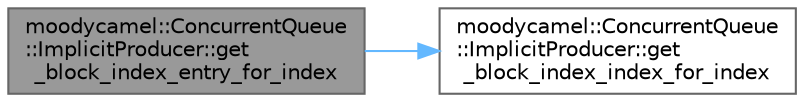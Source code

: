 digraph "moodycamel::ConcurrentQueue::ImplicitProducer::get_block_index_entry_for_index"
{
 // INTERACTIVE_SVG=YES
 // LATEX_PDF_SIZE
  bgcolor="transparent";
  edge [fontname=Helvetica,fontsize=10,labelfontname=Helvetica,labelfontsize=10];
  node [fontname=Helvetica,fontsize=10,shape=box,height=0.2,width=0.4];
  rankdir="LR";
  Node1 [id="Node000001",label="moodycamel::ConcurrentQueue\l::ImplicitProducer::get\l_block_index_entry_for_index",height=0.2,width=0.4,color="gray40", fillcolor="grey60", style="filled", fontcolor="black",tooltip=" "];
  Node1 -> Node2 [id="edge1_Node000001_Node000002",color="steelblue1",style="solid",tooltip=" "];
  Node2 [id="Node000002",label="moodycamel::ConcurrentQueue\l::ImplicitProducer::get\l_block_index_index_for_index",height=0.2,width=0.4,color="grey40", fillcolor="white", style="filled",URL="$d4/d1f/structmoodycamel_1_1ConcurrentQueue_1_1ImplicitProducer.html#ad1ccbb67d675d29732e99ced35d27012",tooltip=" "];
}

